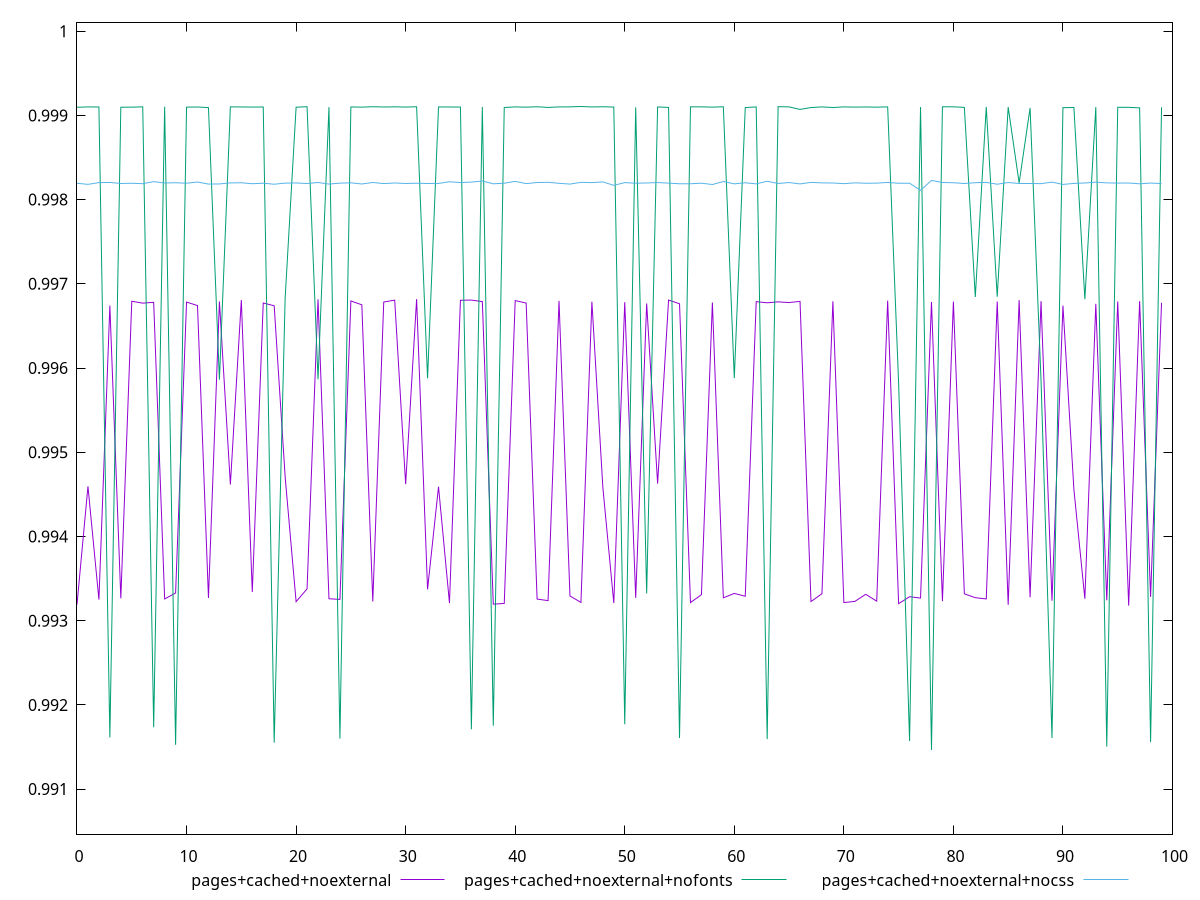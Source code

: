 $_pagesCachedNoexternal <<EOF
0.9931923664126172
0.9945948835465117
0.9932503618749767
0.9967417836962335
0.9932651468467744
0.9967932883600783
0.9967707724354898
0.9967809848227722
0.9932580939522409
0.9933287095246073
0.9967836435650663
0.9967417489935856
0.9932697917608571
0.996790653863916
0.9946158987193359
0.9968069061503041
0.9933395269443488
0.9967723647571034
0.996739402456025
0.994707090020431
0.9932252497442203
0.9933772227703475
0.9968160850047442
0.9932604189313847
0.9932524267473057
0.9967966820109939
0.9967508686152708
0.9932270623337148
0.9967837237602886
0.9968065711321653
0.9946217437501496
0.9968181561693557
0.9933720603004116
0.9945902772908279
0.9932090741830669
0.9968044145379448
0.9968071089716771
0.9967891254831005
0.99319585321536
0.9932045626461841
0.9968012369419885
0.9967715031838846
0.9932564734110833
0.9932380519213826
0.996797703009652
0.99329302995781
0.9932168035369129
0.9967875622213677
0.994583422252648
0.993209703529236
0.9967824244141507
0.9932708467007008
0.9967664888759578
0.9946280939235639
0.9968073767267528
0.9967634167329416
0.9932140425055365
0.9933091480783445
0.9967787947150798
0.9932713244816154
0.9933234710845797
0.9932899644890888
0.9967885899639004
0.9967748152825795
0.9967858690018143
0.9967775948451855
0.9967918889848334
0.9932272944386074
0.9933195882418493
0.996792837957269
0.9932151640243687
0.9932284183382875
0.9933129119551773
0.9932319343527514
0.9968005682749197
0.9932020753355421
0.9932844765104798
0.9932683482774448
0.9967842827941344
0.9932324782751916
0.996789184981124
0.9933187432084727
0.9932730731883304
0.9932578212561582
0.9967906744521693
0.993187838003689
0.9968062793943424
0.9932774253552767
0.9967944198747485
0.9932367278862971
0.9967408234880567
0.9945571472051364
0.9932598057517827
0.9967624796995049
0.9932420919411744
0.9967905143187148
0.9931780629005007
0.9967943033082065
0.9932822753125379
0.9967747785464255
EOF
$_pagesCachedNoexternalNofonts <<EOF
0.999096736158162
0.9991009489244334
0.9991003466216961
0.9916140303028222
0.999097262294983
0.999098102402368
0.9991021124251287
0.9917341586858796
0.9991037797958623
0.9915248253591173
0.9990980738019533
0.9990998439570913
0.9990926825768229
0.9958610571265107
0.9991016468205629
0.999100308129327
0.9990994553447738
0.9991000066333374
0.9915510770581968
0.9968308238155823
0.9990974921064418
0.9991035158706294
0.9958670015638416
0.9990985794047621
0.9915992735526263
0.9991006748357882
0.9990983212154154
0.9991029796394075
0.9991001870213441
0.9991019219733368
0.9990992402101055
0.9991026654632129
0.9958783855782509
0.9991003474866784
0.9990999516894093
0.9990997928997021
0.9917102535461798
0.999100545118085
0.9917524231438964
0.9990938700879506
0.9991012212191352
0.9990980595014802
0.9991029235428225
0.999094773504837
0.9991006661883963
0.9991016813802587
0.9991058115359992
0.9991004465228506
0.9991028493185115
0.9990992726776688
0.9917698784119828
0.9990960057627211
0.9933232462348001
0.9991004175480838
0.9990948139204117
0.9916063539254348
0.9991021029248804
0.9991014022810293
0.9990985261254512
0.9991023106169342
0.9958807752104036
0.9990927522335874
0.999101217329665
0.9915942392285648
0.999104022967297
0.9991012242442698
0.9990714431735468
0.9990933511092855
0.9991013041913706
0.9990939583738623
0.9991013504285078
0.9990983697386282
0.9991004668479979
0.9990980933023129
0.9991012117115177
0.9958200000117146
0.9915706629151572
0.999099283067096
0.9914650381150067
0.9991025597114986
0.9991021573343294
0.9990953717719768
0.9968437192801816
0.999101033645249
0.9968461089640983
0.9990989618173263
0.9981979547517271
0.9990889406712715
0.9958534713118374
0.9916074641669812
0.9990917727371795
0.9990941601449919
0.9968179288677967
0.9990993099060157
0.9915044043484644
0.999096160299578
0.9990962340879848
0.999089782896448
0.9915564739365815
0.9990977253399895
EOF
$_pagesCachedNoexternalNocss <<EOF
0.9981941388306803
0.9981814231976702
0.998202083592
0.9982039196734387
0.9981917314157811
0.9981944211540321
0.9981891299633259
0.9982137401138091
0.9981970767511453
0.9982006503502536
0.9981948405013054
0.9982088125724506
0.9981847005658899
0.9981863412756964
0.9981985639432229
0.9982001396395601
0.9981888588918332
0.9981950005152875
0.9981827460047031
0.9981961499269313
0.9981979277468852
0.9981912655167007
0.9982035934620743
0.9981847310699197
0.9981957211847425
0.9981995016500691
0.9981856147728605
0.9982036362706694
0.9981901783098712
0.9981976073644985
0.9981916876489078
0.9981945456323624
0.9981917403174192
0.9981922788042783
0.9982122404377083
0.9982026544293865
0.9982081629356394
0.9982210431394953
0.9981878679177122
0.9981949242136747
0.9982167395188932
0.9981901656908916
0.9982030523828609
0.9982057985666313
0.9981936422747932
0.9981845353909333
0.998205034502308
0.9982018937745207
0.998210419686784
0.998169574683131
0.9982021729560204
0.9981945952736783
0.9981978877939497
0.9982026204636356
0.9981958774365882
0.998188218594545
0.9981883864850243
0.9981950575546903
0.9981793921239713
0.9982149046398373
0.9981871574897728
0.9982002712080352
0.9981868319298066
0.9982182619828343
0.9981916520413632
0.9982029054653885
0.9981866393973211
0.9982045173641783
0.9981989359646055
0.9981976702605455
0.998189676468081
0.9981991274994528
0.9981945908282298
0.9981956960057534
0.9982044280891642
0.9981943151941004
0.9981949619943927
0.9981098895889686
0.9982284065869076
0.9982033853126302
0.9982006680864075
0.9981911727710757
0.9982011247463964
0.998204997620332
0.9981829276843031
0.9982030324498724
0.9981914472875937
0.9981917150960247
0.9981897529390004
0.9982078859382606
0.998180361292424
0.998192671837199
0.9981973409626594
0.9982073207916765
0.9981988760605529
0.9981963609372607
0.9981972499351403
0.9981878151631122
0.9981966089428482
0.9981909753963014
EOF
set key outside below
set terminal pngcairo
set output "report_00005_2020-11-02T22-26-11.212Z/first-cpu-idle/first-cpu-idle_pages+cached+noexternal_pages+cached+noexternal+nofonts_pages+cached+noexternal+nocss.png"
set yrange [0.9904650381150067:1.000105811535999]
plot $_pagesCachedNoexternal title "pages+cached+noexternal" with line ,$_pagesCachedNoexternalNofonts title "pages+cached+noexternal+nofonts" with line ,$_pagesCachedNoexternalNocss title "pages+cached+noexternal+nocss" with line ,